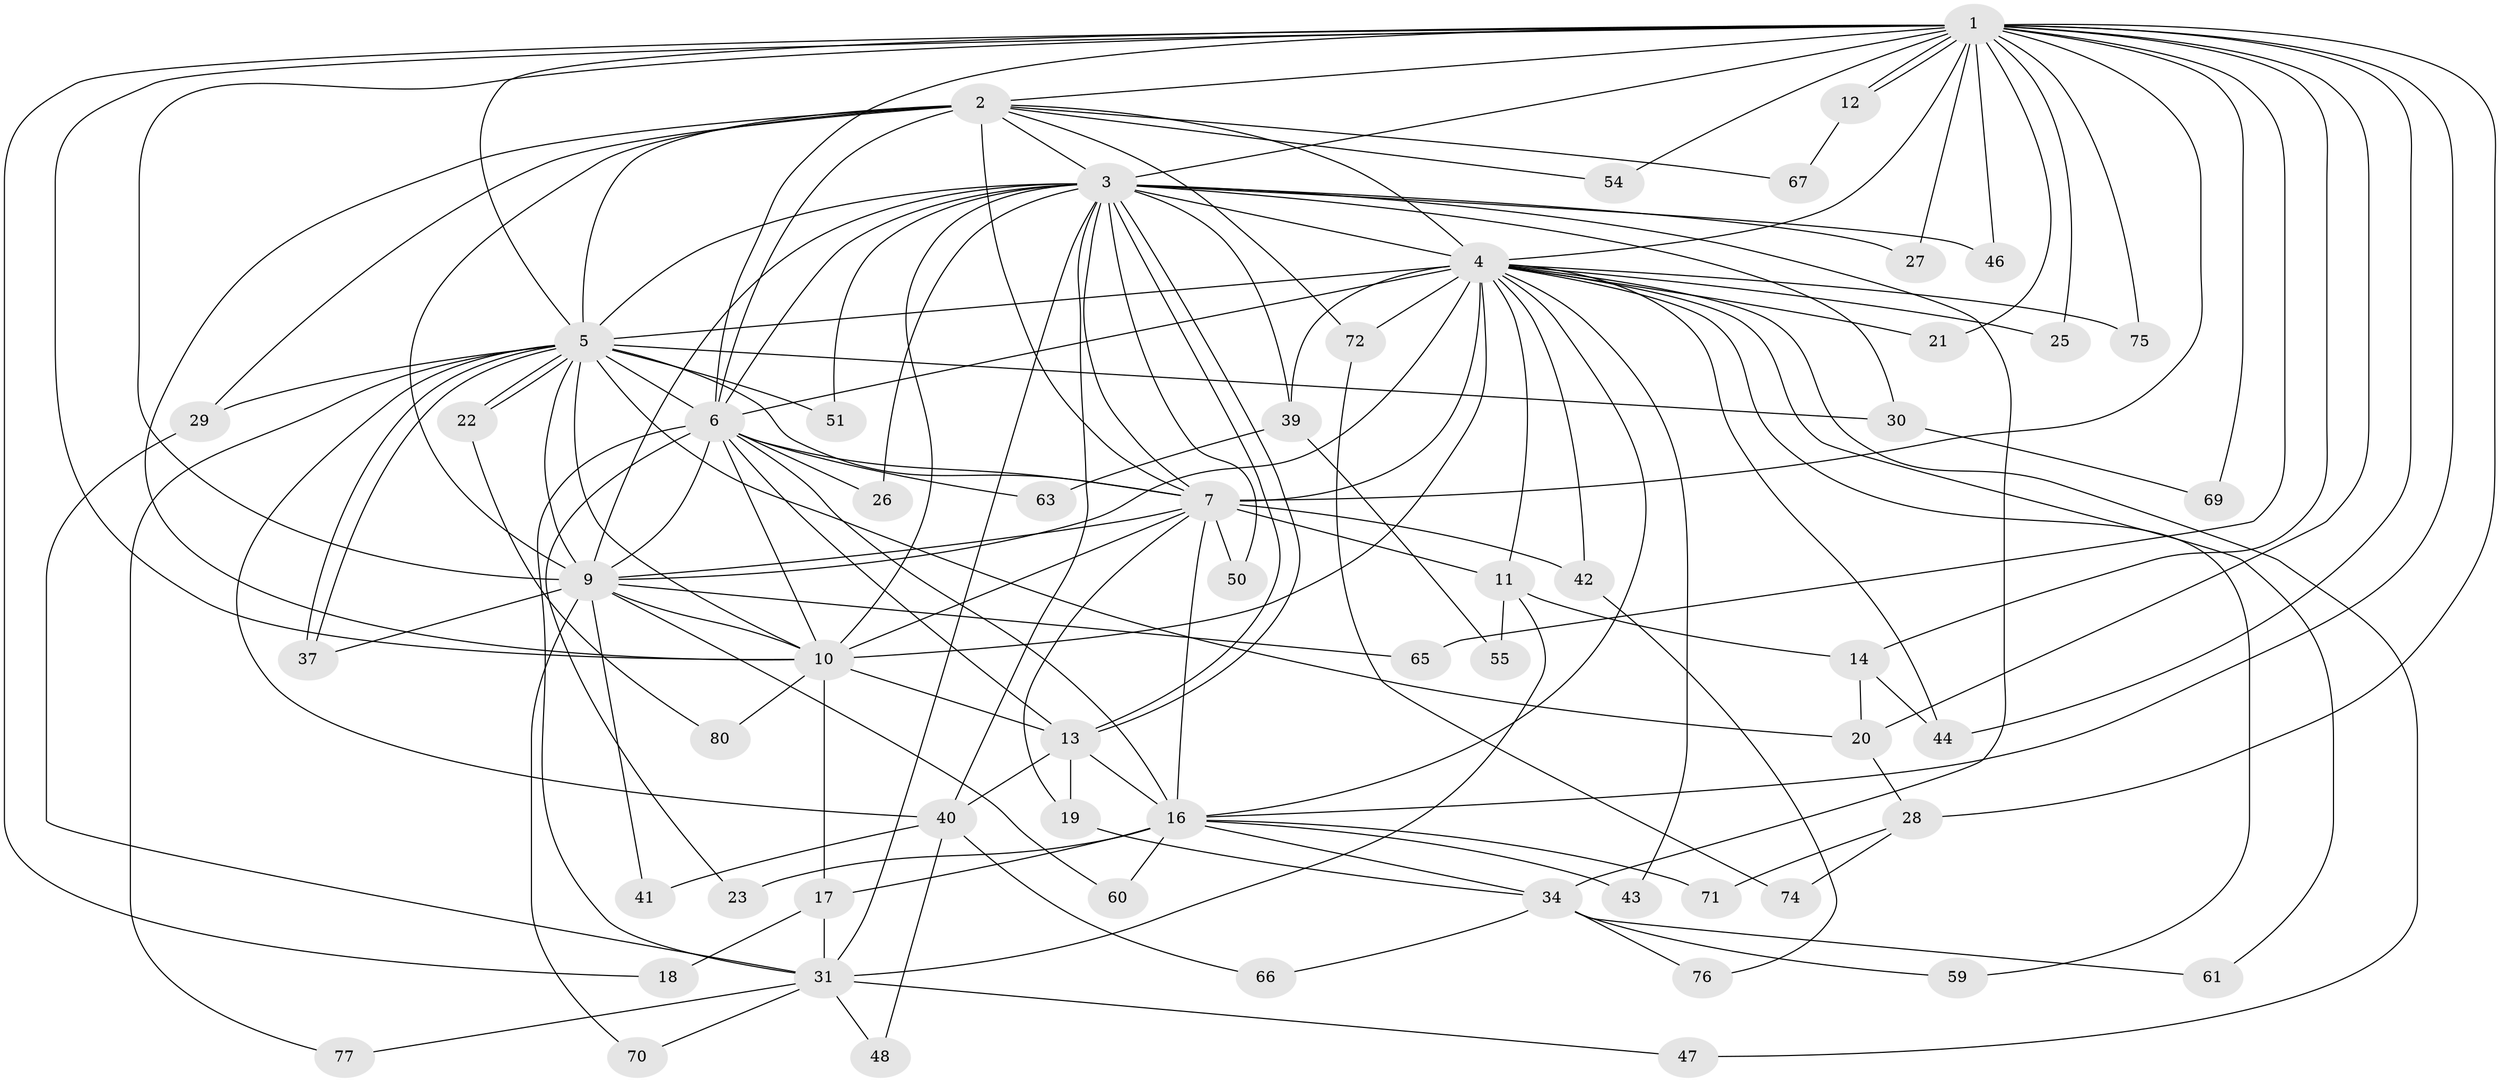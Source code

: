 // Generated by graph-tools (version 1.1) at 2025/23/03/03/25 07:23:45]
// undirected, 59 vertices, 149 edges
graph export_dot {
graph [start="1"]
  node [color=gray90,style=filled];
  1 [super="+64"];
  2 [super="+52"];
  3 [super="+38"];
  4 [super="+8"];
  5 [super="+49"];
  6 [super="+62"];
  7 [super="+79"];
  9 [super="+58"];
  10 [super="+36"];
  11;
  12;
  13 [super="+32"];
  14 [super="+15"];
  16 [super="+35"];
  17 [super="+78"];
  18;
  19;
  20 [super="+24"];
  21;
  22;
  23;
  25;
  26 [super="+57"];
  27;
  28;
  29 [super="+33"];
  30;
  31 [super="+68"];
  34 [super="+56"];
  37;
  39;
  40 [super="+45"];
  41;
  42;
  43;
  44 [super="+73"];
  46;
  47 [super="+53"];
  48;
  50;
  51;
  54;
  55;
  59;
  60;
  61;
  63;
  65;
  66;
  67;
  69;
  70;
  71;
  72;
  74;
  75;
  76;
  77;
  80;
  1 -- 2;
  1 -- 3;
  1 -- 4 [weight=2];
  1 -- 5;
  1 -- 6;
  1 -- 7;
  1 -- 9;
  1 -- 10;
  1 -- 12;
  1 -- 12;
  1 -- 14 [weight=2];
  1 -- 16;
  1 -- 18;
  1 -- 21;
  1 -- 25;
  1 -- 27;
  1 -- 28;
  1 -- 44;
  1 -- 46;
  1 -- 54;
  1 -- 65;
  1 -- 69;
  1 -- 75;
  1 -- 20;
  2 -- 3;
  2 -- 4 [weight=2];
  2 -- 5 [weight=2];
  2 -- 6;
  2 -- 7;
  2 -- 9;
  2 -- 10;
  2 -- 29;
  2 -- 54;
  2 -- 67;
  2 -- 72;
  3 -- 4 [weight=3];
  3 -- 5 [weight=2];
  3 -- 6;
  3 -- 7;
  3 -- 9;
  3 -- 10;
  3 -- 13;
  3 -- 13;
  3 -- 26;
  3 -- 27;
  3 -- 30;
  3 -- 31;
  3 -- 39;
  3 -- 50;
  3 -- 51;
  3 -- 40;
  3 -- 34;
  3 -- 46;
  4 -- 5 [weight=2];
  4 -- 6 [weight=2];
  4 -- 7 [weight=2];
  4 -- 9 [weight=2];
  4 -- 10 [weight=2];
  4 -- 11;
  4 -- 25;
  4 -- 39;
  4 -- 75;
  4 -- 72;
  4 -- 16;
  4 -- 21;
  4 -- 42;
  4 -- 43;
  4 -- 44;
  4 -- 47;
  4 -- 59;
  4 -- 61;
  5 -- 6;
  5 -- 7;
  5 -- 9;
  5 -- 10;
  5 -- 20;
  5 -- 22;
  5 -- 22;
  5 -- 29;
  5 -- 30;
  5 -- 37;
  5 -- 37;
  5 -- 40;
  5 -- 51;
  5 -- 77;
  6 -- 7;
  6 -- 9;
  6 -- 10;
  6 -- 23;
  6 -- 26 [weight=2];
  6 -- 63;
  6 -- 31;
  6 -- 13;
  6 -- 16;
  7 -- 9;
  7 -- 10;
  7 -- 11;
  7 -- 19;
  7 -- 42;
  7 -- 50;
  7 -- 16;
  9 -- 10;
  9 -- 41;
  9 -- 60;
  9 -- 65;
  9 -- 70;
  9 -- 37;
  10 -- 17;
  10 -- 80;
  10 -- 13;
  11 -- 14;
  11 -- 31;
  11 -- 55;
  12 -- 67;
  13 -- 19;
  13 -- 40;
  13 -- 16;
  14 -- 20;
  14 -- 44;
  16 -- 17;
  16 -- 23;
  16 -- 34;
  16 -- 43;
  16 -- 60;
  16 -- 71;
  17 -- 18;
  17 -- 31;
  19 -- 34;
  20 -- 28;
  22 -- 80;
  28 -- 71;
  28 -- 74;
  29 -- 31;
  30 -- 69;
  31 -- 48;
  31 -- 77;
  31 -- 47;
  31 -- 70;
  34 -- 66;
  34 -- 59;
  34 -- 76;
  34 -- 61;
  39 -- 55;
  39 -- 63;
  40 -- 41;
  40 -- 48;
  40 -- 66;
  42 -- 76;
  72 -- 74;
}
